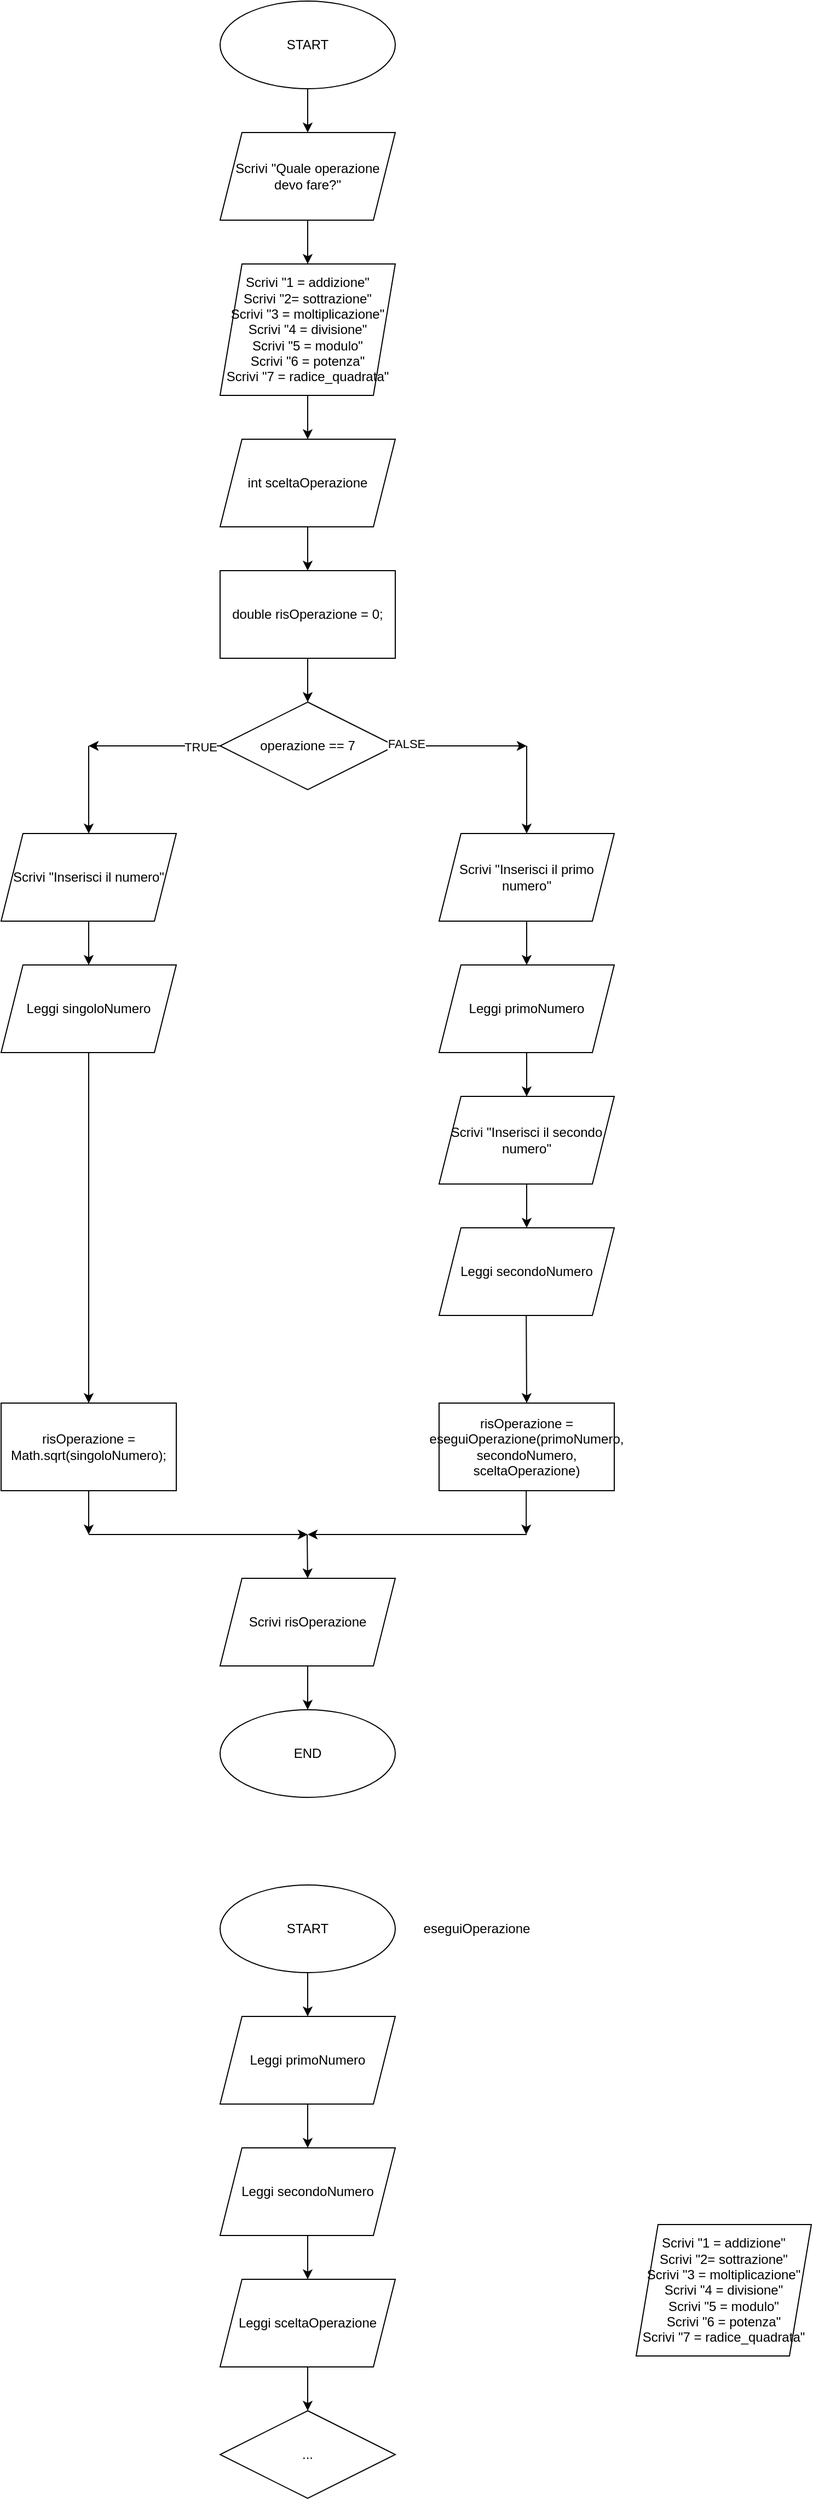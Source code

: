 <mxfile version="21.1.5" type="google">
  <diagram name="Pagina-1" id="RuAifjhAgVb85MZH2tJP">
    <mxGraphModel grid="1" page="1" gridSize="10" guides="1" tooltips="1" connect="1" arrows="1" fold="1" pageScale="1" pageWidth="827" pageHeight="1169" math="0" shadow="0">
      <root>
        <mxCell id="0" />
        <mxCell id="1" parent="0" />
        <mxCell id="OMF2L9YSLqtHHRaWre4P-3" value="" style="edgeStyle=orthogonalEdgeStyle;rounded=0;orthogonalLoop=1;jettySize=auto;html=1;" edge="1" parent="1" source="OMF2L9YSLqtHHRaWre4P-1" target="OMF2L9YSLqtHHRaWre4P-2">
          <mxGeometry relative="1" as="geometry" />
        </mxCell>
        <mxCell id="OMF2L9YSLqtHHRaWre4P-1" value="START" style="ellipse;whiteSpace=wrap;html=1;" vertex="1" parent="1">
          <mxGeometry x="240" y="40" width="160" height="80" as="geometry" />
        </mxCell>
        <mxCell id="OMF2L9YSLqtHHRaWre4P-11" value="" style="edgeStyle=orthogonalEdgeStyle;rounded=0;orthogonalLoop=1;jettySize=auto;html=1;" edge="1" parent="1" source="OMF2L9YSLqtHHRaWre4P-2" target="OMF2L9YSLqtHHRaWre4P-4">
          <mxGeometry relative="1" as="geometry" />
        </mxCell>
        <mxCell id="OMF2L9YSLqtHHRaWre4P-2" value="Scrivi &quot;Quale operazione devo fare?&quot;" style="shape=parallelogram;perimeter=parallelogramPerimeter;whiteSpace=wrap;html=1;fixedSize=1;" vertex="1" parent="1">
          <mxGeometry x="240" y="160" width="160" height="80" as="geometry" />
        </mxCell>
        <mxCell id="OMF2L9YSLqtHHRaWre4P-13" value="" style="edgeStyle=orthogonalEdgeStyle;rounded=0;orthogonalLoop=1;jettySize=auto;html=1;" edge="1" parent="1" source="OMF2L9YSLqtHHRaWre4P-4" target="OMF2L9YSLqtHHRaWre4P-12">
          <mxGeometry relative="1" as="geometry" />
        </mxCell>
        <mxCell id="OMF2L9YSLqtHHRaWre4P-4" value="Scrivi &quot;1 = addizione&quot;&lt;br&gt;Scrivi &quot;2= sottrazione&quot;&lt;br&gt;Scrivi &quot;3 = moltiplicazione&quot;&lt;br&gt;Scrivi &quot;4 = divisione&quot;&lt;br&gt;Scrivi &quot;5 = modulo&quot;&lt;br&gt;Scrivi &quot;6 = potenza&quot;&lt;br&gt;Scrivi &quot;7 = radice_quadrata&quot;" style="shape=parallelogram;perimeter=parallelogramPerimeter;whiteSpace=wrap;html=1;fixedSize=1;" vertex="1" parent="1">
          <mxGeometry x="240" y="280" width="160" height="120" as="geometry" />
        </mxCell>
        <mxCell id="OMF2L9YSLqtHHRaWre4P-6" value="operazione == 7" style="rhombus;whiteSpace=wrap;html=1;" vertex="1" parent="1">
          <mxGeometry x="240" y="680" width="160" height="80" as="geometry" />
        </mxCell>
        <mxCell id="OMF2L9YSLqtHHRaWre4P-14" value="" style="edgeStyle=orthogonalEdgeStyle;rounded=0;orthogonalLoop=1;jettySize=auto;html=1;" edge="1" parent="1" source="OMF2L9YSLqtHHRaWre4P-12">
          <mxGeometry relative="1" as="geometry">
            <mxPoint x="320" y="560" as="targetPoint" />
          </mxGeometry>
        </mxCell>
        <mxCell id="OMF2L9YSLqtHHRaWre4P-12" value="int sceltaOperazione" style="shape=parallelogram;perimeter=parallelogramPerimeter;whiteSpace=wrap;html=1;fixedSize=1;" vertex="1" parent="1">
          <mxGeometry x="240" y="440" width="160" height="80" as="geometry" />
        </mxCell>
        <mxCell id="OMF2L9YSLqtHHRaWre4P-15" value="" style="endArrow=classic;html=1;rounded=0;exitX=1;exitY=0.5;exitDx=0;exitDy=0;" edge="1" parent="1" source="OMF2L9YSLqtHHRaWre4P-6">
          <mxGeometry width="50" height="50" relative="1" as="geometry">
            <mxPoint x="390" y="710" as="sourcePoint" />
            <mxPoint x="520" y="720" as="targetPoint" />
          </mxGeometry>
        </mxCell>
        <mxCell id="OMF2L9YSLqtHHRaWre4P-21" value="FALSE" style="edgeLabel;html=1;align=center;verticalAlign=middle;resizable=0;points=[];" vertex="1" connectable="0" parent="OMF2L9YSLqtHHRaWre4P-15">
          <mxGeometry x="-0.836" y="2" relative="1" as="geometry">
            <mxPoint as="offset" />
          </mxGeometry>
        </mxCell>
        <mxCell id="OMF2L9YSLqtHHRaWre4P-16" value="" style="endArrow=classic;html=1;rounded=0;exitX=0;exitY=0.5;exitDx=0;exitDy=0;" edge="1" parent="1" source="OMF2L9YSLqtHHRaWre4P-6">
          <mxGeometry width="50" height="50" relative="1" as="geometry">
            <mxPoint x="410" y="730" as="sourcePoint" />
            <mxPoint x="120" y="720" as="targetPoint" />
          </mxGeometry>
        </mxCell>
        <mxCell id="OMF2L9YSLqtHHRaWre4P-22" value="TRUE" style="edgeLabel;html=1;align=center;verticalAlign=middle;resizable=0;points=[];" vertex="1" connectable="0" parent="OMF2L9YSLqtHHRaWre4P-16">
          <mxGeometry x="-0.688" y="1" relative="1" as="geometry">
            <mxPoint as="offset" />
          </mxGeometry>
        </mxCell>
        <mxCell id="OMF2L9YSLqtHHRaWre4P-17" value="" style="endArrow=classic;html=1;rounded=0;" edge="1" parent="1">
          <mxGeometry width="50" height="50" relative="1" as="geometry">
            <mxPoint x="520" y="720" as="sourcePoint" />
            <mxPoint x="520" y="800" as="targetPoint" />
          </mxGeometry>
        </mxCell>
        <mxCell id="OMF2L9YSLqtHHRaWre4P-18" value="" style="endArrow=classic;html=1;rounded=0;" edge="1" parent="1">
          <mxGeometry width="50" height="50" relative="1" as="geometry">
            <mxPoint x="120" y="720" as="sourcePoint" />
            <mxPoint x="120" y="800" as="targetPoint" />
          </mxGeometry>
        </mxCell>
        <mxCell id="OMF2L9YSLqtHHRaWre4P-24" value="" style="edgeStyle=orthogonalEdgeStyle;rounded=0;orthogonalLoop=1;jettySize=auto;html=1;" edge="1" parent="1" source="OMF2L9YSLqtHHRaWre4P-19" target="OMF2L9YSLqtHHRaWre4P-23">
          <mxGeometry relative="1" as="geometry" />
        </mxCell>
        <mxCell id="OMF2L9YSLqtHHRaWre4P-19" value="Scrivi &quot;Inserisci il numero&quot;" style="shape=parallelogram;perimeter=parallelogramPerimeter;whiteSpace=wrap;html=1;fixedSize=1;" vertex="1" parent="1">
          <mxGeometry x="40" y="800" width="160" height="80" as="geometry" />
        </mxCell>
        <mxCell id="OMF2L9YSLqtHHRaWre4P-23" value="Leggi singoloNumero" style="shape=parallelogram;perimeter=parallelogramPerimeter;whiteSpace=wrap;html=1;fixedSize=1;" vertex="1" parent="1">
          <mxGeometry x="40" y="920" width="160" height="80" as="geometry" />
        </mxCell>
        <mxCell id="OMF2L9YSLqtHHRaWre4P-27" value="" style="edgeStyle=orthogonalEdgeStyle;rounded=0;orthogonalLoop=1;jettySize=auto;html=1;" edge="1" parent="1" source="OMF2L9YSLqtHHRaWre4P-25" target="OMF2L9YSLqtHHRaWre4P-26">
          <mxGeometry relative="1" as="geometry" />
        </mxCell>
        <mxCell id="OMF2L9YSLqtHHRaWre4P-25" value="Scrivi &quot;Inserisci il primo numero&quot;" style="shape=parallelogram;perimeter=parallelogramPerimeter;whiteSpace=wrap;html=1;fixedSize=1;" vertex="1" parent="1">
          <mxGeometry x="440" y="800" width="160" height="80" as="geometry" />
        </mxCell>
        <mxCell id="OMF2L9YSLqtHHRaWre4P-29" value="" style="edgeStyle=orthogonalEdgeStyle;rounded=0;orthogonalLoop=1;jettySize=auto;html=1;" edge="1" parent="1" source="OMF2L9YSLqtHHRaWre4P-26" target="OMF2L9YSLqtHHRaWre4P-28">
          <mxGeometry relative="1" as="geometry" />
        </mxCell>
        <mxCell id="OMF2L9YSLqtHHRaWre4P-26" value="Leggi primoNumero" style="shape=parallelogram;perimeter=parallelogramPerimeter;whiteSpace=wrap;html=1;fixedSize=1;" vertex="1" parent="1">
          <mxGeometry x="440" y="920" width="160" height="80" as="geometry" />
        </mxCell>
        <mxCell id="OMF2L9YSLqtHHRaWre4P-31" value="" style="edgeStyle=orthogonalEdgeStyle;rounded=0;orthogonalLoop=1;jettySize=auto;html=1;" edge="1" parent="1" source="OMF2L9YSLqtHHRaWre4P-28" target="OMF2L9YSLqtHHRaWre4P-30">
          <mxGeometry relative="1" as="geometry" />
        </mxCell>
        <mxCell id="OMF2L9YSLqtHHRaWre4P-28" value="Scrivi &quot;Inserisci il secondo numero&quot;" style="shape=parallelogram;perimeter=parallelogramPerimeter;whiteSpace=wrap;html=1;fixedSize=1;" vertex="1" parent="1">
          <mxGeometry x="440" y="1040" width="160" height="80" as="geometry" />
        </mxCell>
        <mxCell id="OMF2L9YSLqtHHRaWre4P-30" value="Leggi secondoNumero" style="shape=parallelogram;perimeter=parallelogramPerimeter;whiteSpace=wrap;html=1;fixedSize=1;" vertex="1" parent="1">
          <mxGeometry x="440" y="1160" width="160" height="80" as="geometry" />
        </mxCell>
        <mxCell id="OMF2L9YSLqtHHRaWre4P-32" value="" style="endArrow=classic;html=1;rounded=0;" edge="1" parent="1">
          <mxGeometry width="50" height="50" relative="1" as="geometry">
            <mxPoint x="120" y="1000" as="sourcePoint" />
            <mxPoint x="120" y="1320" as="targetPoint" />
          </mxGeometry>
        </mxCell>
        <mxCell id="OMF2L9YSLqtHHRaWre4P-35" value="" style="endArrow=classic;html=1;rounded=0;" edge="1" parent="1">
          <mxGeometry width="50" height="50" relative="1" as="geometry">
            <mxPoint x="519.6" y="1240" as="sourcePoint" />
            <mxPoint x="520" y="1320" as="targetPoint" />
          </mxGeometry>
        </mxCell>
        <mxCell id="OMF2L9YSLqtHHRaWre4P-37" value="risOperazione = Math.sqrt(singoloNumero);" style="rounded=0;whiteSpace=wrap;html=1;" vertex="1" parent="1">
          <mxGeometry x="40" y="1320" width="160" height="80" as="geometry" />
        </mxCell>
        <mxCell id="OMF2L9YSLqtHHRaWre4P-40" value="" style="endArrow=classic;html=1;rounded=0;exitX=0.5;exitY=1;exitDx=0;exitDy=0;" edge="1" parent="1" source="OMF2L9YSLqtHHRaWre4P-37">
          <mxGeometry width="50" height="50" relative="1" as="geometry">
            <mxPoint x="450" y="1420" as="sourcePoint" />
            <mxPoint x="120" y="1440" as="targetPoint" />
          </mxGeometry>
        </mxCell>
        <mxCell id="OMF2L9YSLqtHHRaWre4P-41" value="" style="endArrow=classic;html=1;rounded=0;exitX=0.5;exitY=1;exitDx=0;exitDy=0;" edge="1" parent="1">
          <mxGeometry width="50" height="50" relative="1" as="geometry">
            <mxPoint x="519.6" y="1400" as="sourcePoint" />
            <mxPoint x="519.6" y="1440" as="targetPoint" />
          </mxGeometry>
        </mxCell>
        <mxCell id="OMF2L9YSLqtHHRaWre4P-51" value="" style="edgeStyle=orthogonalEdgeStyle;rounded=0;orthogonalLoop=1;jettySize=auto;html=1;" edge="1" parent="1" source="OMF2L9YSLqtHHRaWre4P-42" target="OMF2L9YSLqtHHRaWre4P-50">
          <mxGeometry relative="1" as="geometry" />
        </mxCell>
        <mxCell id="OMF2L9YSLqtHHRaWre4P-42" value="Scrivi risOperazione" style="shape=parallelogram;perimeter=parallelogramPerimeter;whiteSpace=wrap;html=1;fixedSize=1;" vertex="1" parent="1">
          <mxGeometry x="240" y="1480" width="160" height="80" as="geometry" />
        </mxCell>
        <mxCell id="OMF2L9YSLqtHHRaWre4P-45" value="" style="endArrow=classic;html=1;rounded=0;" edge="1" parent="1">
          <mxGeometry width="50" height="50" relative="1" as="geometry">
            <mxPoint x="120" y="1440" as="sourcePoint" />
            <mxPoint x="320" y="1440" as="targetPoint" />
          </mxGeometry>
        </mxCell>
        <mxCell id="OMF2L9YSLqtHHRaWre4P-46" value="" style="endArrow=classic;html=1;rounded=0;" edge="1" parent="1">
          <mxGeometry width="50" height="50" relative="1" as="geometry">
            <mxPoint x="520" y="1440" as="sourcePoint" />
            <mxPoint x="320" y="1440" as="targetPoint" />
          </mxGeometry>
        </mxCell>
        <mxCell id="OMF2L9YSLqtHHRaWre4P-48" value="" style="endArrow=classic;html=1;rounded=0;" edge="1" parent="1">
          <mxGeometry width="50" height="50" relative="1" as="geometry">
            <mxPoint x="319.5" y="1440" as="sourcePoint" />
            <mxPoint x="320" y="1480" as="targetPoint" />
          </mxGeometry>
        </mxCell>
        <mxCell id="OMF2L9YSLqtHHRaWre4P-50" value="END" style="ellipse;whiteSpace=wrap;html=1;" vertex="1" parent="1">
          <mxGeometry x="240" y="1600" width="160" height="80" as="geometry" />
        </mxCell>
        <mxCell id="OMF2L9YSLqtHHRaWre4P-53" value="" style="edgeStyle=orthogonalEdgeStyle;rounded=0;orthogonalLoop=1;jettySize=auto;html=1;" edge="1" parent="1" source="OMF2L9YSLqtHHRaWre4P-52" target="OMF2L9YSLqtHHRaWre4P-6">
          <mxGeometry relative="1" as="geometry" />
        </mxCell>
        <mxCell id="OMF2L9YSLqtHHRaWre4P-52" value="double risOperazione = 0;" style="rounded=0;whiteSpace=wrap;html=1;" vertex="1" parent="1">
          <mxGeometry x="240" y="560" width="160" height="80" as="geometry" />
        </mxCell>
        <mxCell id="OMF2L9YSLqtHHRaWre4P-58" value="" style="edgeStyle=orthogonalEdgeStyle;rounded=0;orthogonalLoop=1;jettySize=auto;html=1;" edge="1" parent="1" source="OMF2L9YSLqtHHRaWre4P-54" target="OMF2L9YSLqtHHRaWre4P-56">
          <mxGeometry relative="1" as="geometry" />
        </mxCell>
        <mxCell id="OMF2L9YSLqtHHRaWre4P-54" value="START" style="ellipse;whiteSpace=wrap;html=1;" vertex="1" parent="1">
          <mxGeometry x="240" y="1760" width="160" height="80" as="geometry" />
        </mxCell>
        <mxCell id="OMF2L9YSLqtHHRaWre4P-55" value="risOperazione = eseguiOperazione(primoNumero, secondoNumero, sceltaOperazione)" style="rounded=0;whiteSpace=wrap;html=1;" vertex="1" parent="1">
          <mxGeometry x="440" y="1320" width="160" height="80" as="geometry" />
        </mxCell>
        <mxCell id="OMF2L9YSLqtHHRaWre4P-60" value="" style="edgeStyle=orthogonalEdgeStyle;rounded=0;orthogonalLoop=1;jettySize=auto;html=1;" edge="1" parent="1" source="OMF2L9YSLqtHHRaWre4P-56" target="OMF2L9YSLqtHHRaWre4P-59">
          <mxGeometry relative="1" as="geometry" />
        </mxCell>
        <mxCell id="OMF2L9YSLqtHHRaWre4P-56" value="Leggi primoNumero" style="shape=parallelogram;perimeter=parallelogramPerimeter;whiteSpace=wrap;html=1;fixedSize=1;" vertex="1" parent="1">
          <mxGeometry x="240" y="1880" width="160" height="80" as="geometry" />
        </mxCell>
        <mxCell id="OMF2L9YSLqtHHRaWre4P-57" value="eseguiOperazione" style="text;html=1;align=center;verticalAlign=middle;resizable=0;points=[];autosize=1;strokeColor=none;fillColor=none;" vertex="1" parent="1">
          <mxGeometry x="414" y="1785" width="120" height="30" as="geometry" />
        </mxCell>
        <mxCell id="OMF2L9YSLqtHHRaWre4P-62" value="" style="edgeStyle=orthogonalEdgeStyle;rounded=0;orthogonalLoop=1;jettySize=auto;html=1;" edge="1" parent="1" source="OMF2L9YSLqtHHRaWre4P-59" target="OMF2L9YSLqtHHRaWre4P-61">
          <mxGeometry relative="1" as="geometry" />
        </mxCell>
        <mxCell id="OMF2L9YSLqtHHRaWre4P-59" value="Leggi secondoNumero" style="shape=parallelogram;perimeter=parallelogramPerimeter;whiteSpace=wrap;html=1;fixedSize=1;" vertex="1" parent="1">
          <mxGeometry x="240" y="2000" width="160" height="80" as="geometry" />
        </mxCell>
        <mxCell id="OMF2L9YSLqtHHRaWre4P-64" value="" style="edgeStyle=orthogonalEdgeStyle;rounded=0;orthogonalLoop=1;jettySize=auto;html=1;" edge="1" parent="1" source="OMF2L9YSLqtHHRaWre4P-61" target="OMF2L9YSLqtHHRaWre4P-63">
          <mxGeometry relative="1" as="geometry" />
        </mxCell>
        <mxCell id="OMF2L9YSLqtHHRaWre4P-61" value="Leggi sceltaOperazione" style="shape=parallelogram;perimeter=parallelogramPerimeter;whiteSpace=wrap;html=1;fixedSize=1;" vertex="1" parent="1">
          <mxGeometry x="240" y="2120" width="160" height="80" as="geometry" />
        </mxCell>
        <mxCell id="OMF2L9YSLqtHHRaWre4P-63" value="..." style="rhombus;whiteSpace=wrap;html=1;" vertex="1" parent="1">
          <mxGeometry x="240" y="2240" width="160" height="80" as="geometry" />
        </mxCell>
        <mxCell id="OMF2L9YSLqtHHRaWre4P-65" value="Scrivi &quot;1 = addizione&quot;&lt;br&gt;Scrivi &quot;2= sottrazione&quot;&lt;br&gt;Scrivi &quot;3 = moltiplicazione&quot;&lt;br&gt;Scrivi &quot;4 = divisione&quot;&lt;br&gt;Scrivi &quot;5 = modulo&quot;&lt;br&gt;Scrivi &quot;6 = potenza&quot;&lt;br&gt;Scrivi &quot;7 = radice_quadrata&quot;" style="shape=parallelogram;perimeter=parallelogramPerimeter;whiteSpace=wrap;html=1;fixedSize=1;" vertex="1" parent="1">
          <mxGeometry x="620" y="2070" width="160" height="120" as="geometry" />
        </mxCell>
      </root>
    </mxGraphModel>
  </diagram>
</mxfile>
